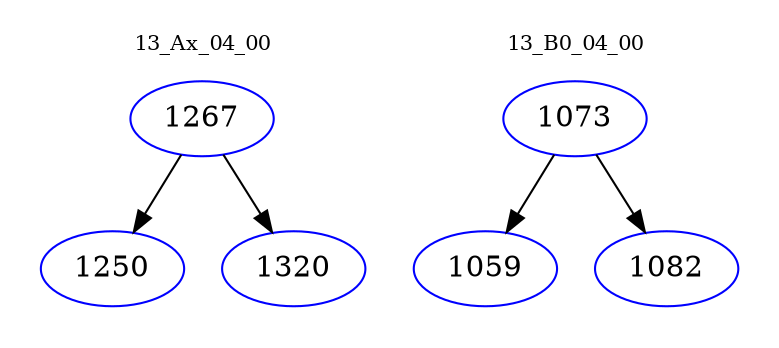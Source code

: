 digraph{
subgraph cluster_0 {
color = white
label = "13_Ax_04_00";
fontsize=10;
T0_1267 [label="1267", color="blue"]
T0_1267 -> T0_1250 [color="black"]
T0_1250 [label="1250", color="blue"]
T0_1267 -> T0_1320 [color="black"]
T0_1320 [label="1320", color="blue"]
}
subgraph cluster_1 {
color = white
label = "13_B0_04_00";
fontsize=10;
T1_1073 [label="1073", color="blue"]
T1_1073 -> T1_1059 [color="black"]
T1_1059 [label="1059", color="blue"]
T1_1073 -> T1_1082 [color="black"]
T1_1082 [label="1082", color="blue"]
}
}
